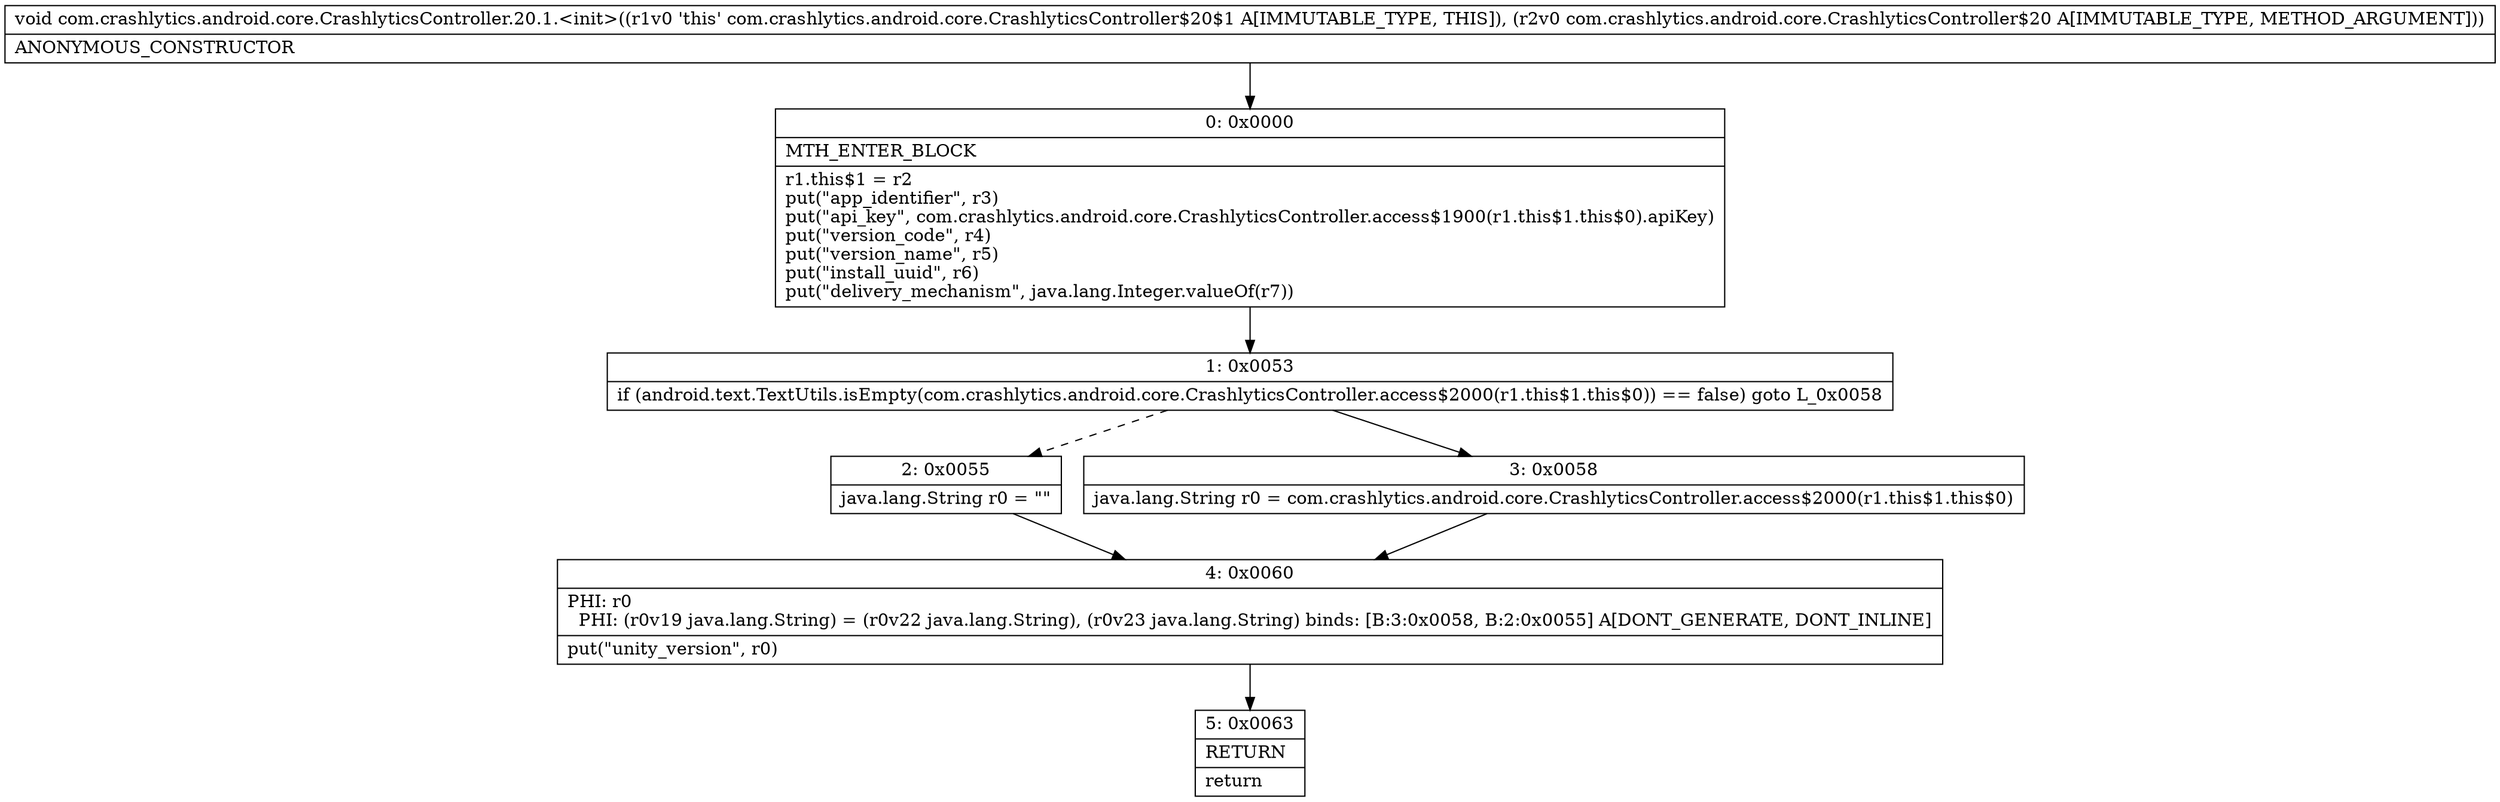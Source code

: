 digraph "CFG forcom.crashlytics.android.core.CrashlyticsController.20.1.\<init\>(Lcom\/crashlytics\/android\/core\/CrashlyticsController$20;)V" {
Node_0 [shape=record,label="{0\:\ 0x0000|MTH_ENTER_BLOCK\l|r1.this$1 = r2\lput(\"app_identifier\", r3)\lput(\"api_key\", com.crashlytics.android.core.CrashlyticsController.access$1900(r1.this$1.this$0).apiKey)\lput(\"version_code\", r4)\lput(\"version_name\", r5)\lput(\"install_uuid\", r6)\lput(\"delivery_mechanism\", java.lang.Integer.valueOf(r7))\l}"];
Node_1 [shape=record,label="{1\:\ 0x0053|if (android.text.TextUtils.isEmpty(com.crashlytics.android.core.CrashlyticsController.access$2000(r1.this$1.this$0)) == false) goto L_0x0058\l}"];
Node_2 [shape=record,label="{2\:\ 0x0055|java.lang.String r0 = \"\"\l}"];
Node_3 [shape=record,label="{3\:\ 0x0058|java.lang.String r0 = com.crashlytics.android.core.CrashlyticsController.access$2000(r1.this$1.this$0)\l}"];
Node_4 [shape=record,label="{4\:\ 0x0060|PHI: r0 \l  PHI: (r0v19 java.lang.String) = (r0v22 java.lang.String), (r0v23 java.lang.String) binds: [B:3:0x0058, B:2:0x0055] A[DONT_GENERATE, DONT_INLINE]\l|put(\"unity_version\", r0)\l}"];
Node_5 [shape=record,label="{5\:\ 0x0063|RETURN\l|return\l}"];
MethodNode[shape=record,label="{void com.crashlytics.android.core.CrashlyticsController.20.1.\<init\>((r1v0 'this' com.crashlytics.android.core.CrashlyticsController$20$1 A[IMMUTABLE_TYPE, THIS]), (r2v0 com.crashlytics.android.core.CrashlyticsController$20 A[IMMUTABLE_TYPE, METHOD_ARGUMENT]))  | ANONYMOUS_CONSTRUCTOR\l}"];
MethodNode -> Node_0;
Node_0 -> Node_1;
Node_1 -> Node_2[style=dashed];
Node_1 -> Node_3;
Node_2 -> Node_4;
Node_3 -> Node_4;
Node_4 -> Node_5;
}

